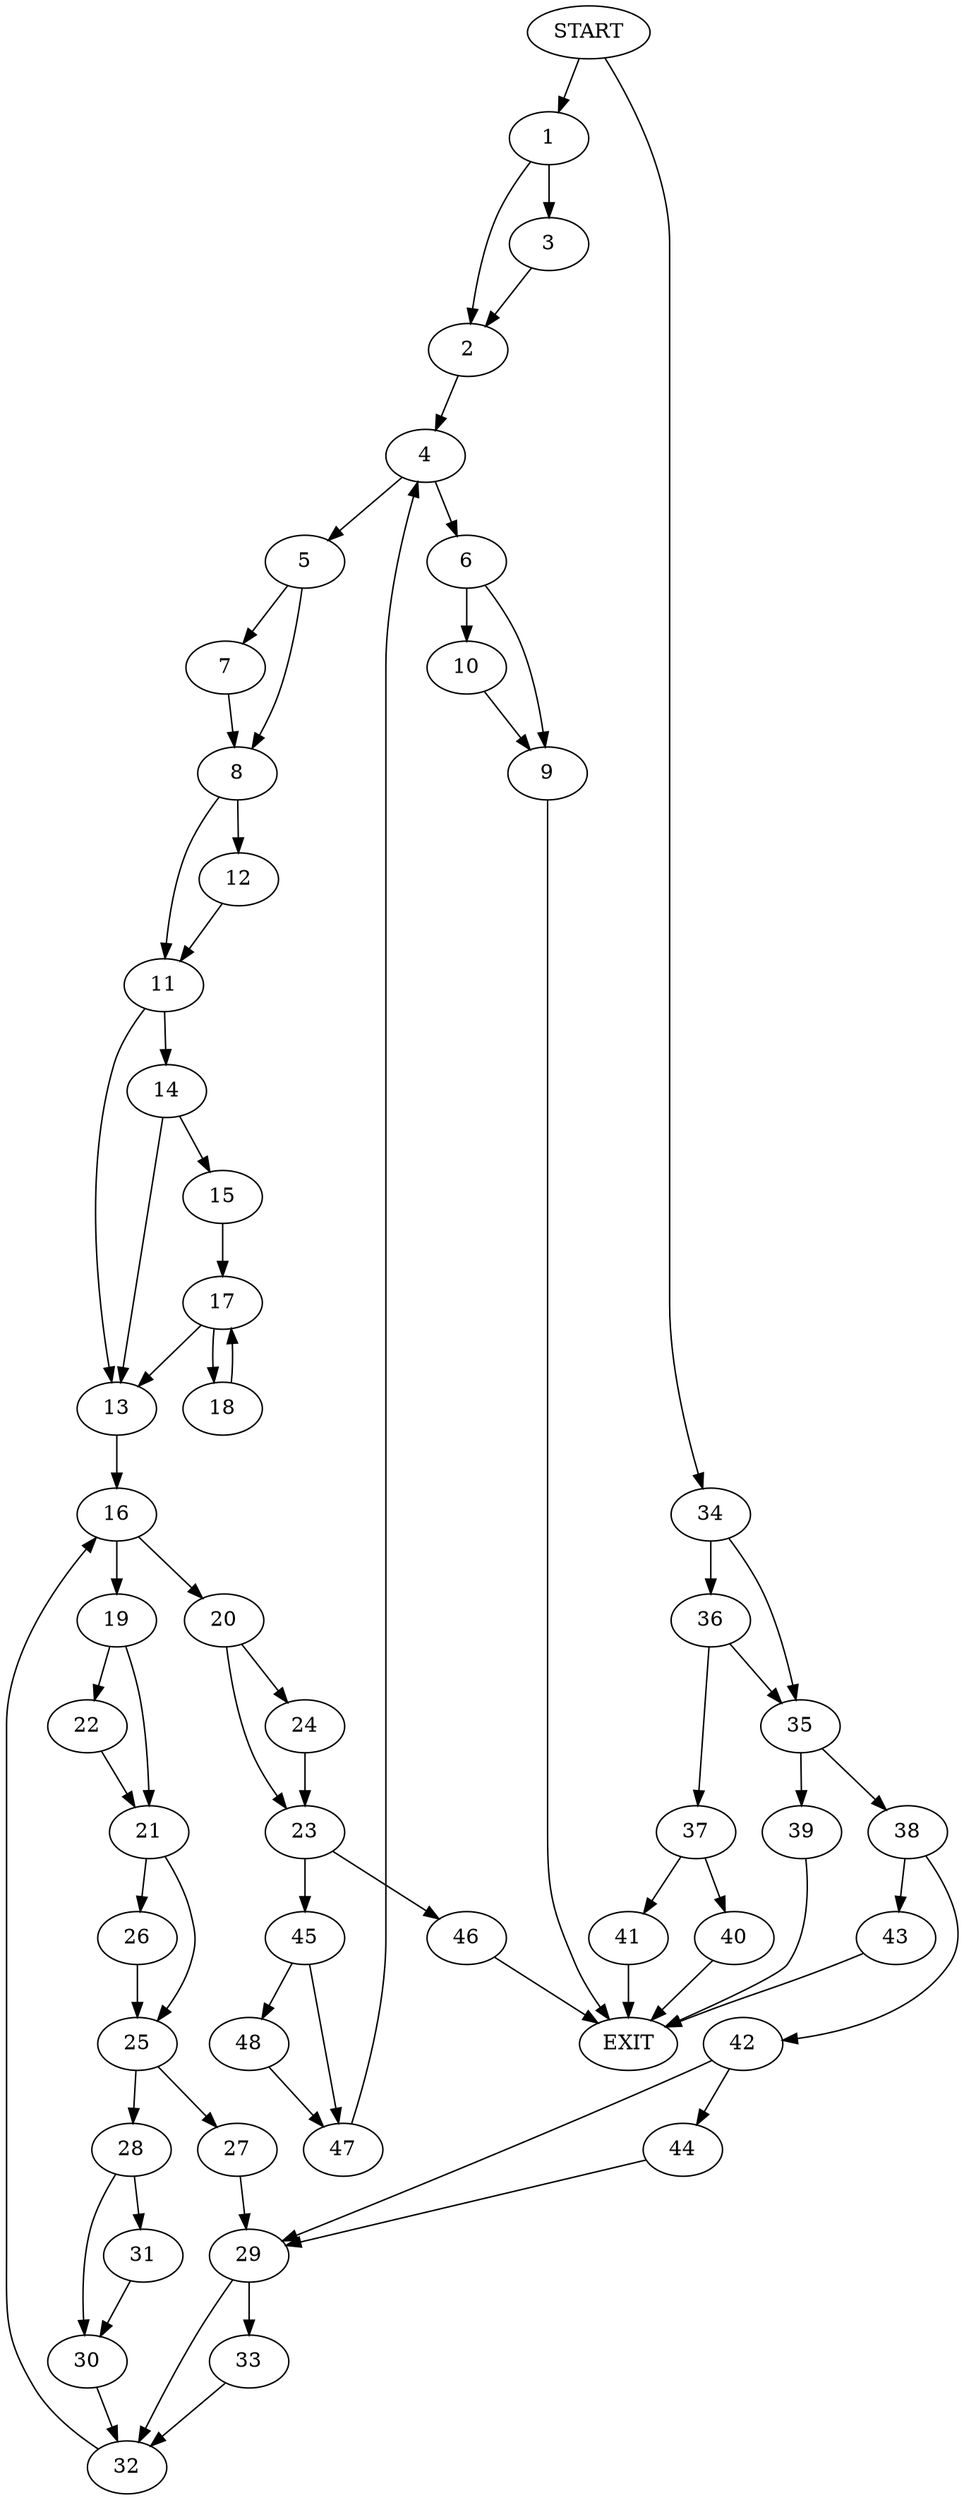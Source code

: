 digraph {
0 [label="START"]
49 [label="EXIT"]
0 -> 1
1 -> 2
1 -> 3
3 -> 2
2 -> 4
4 -> 5
4 -> 6
5 -> 7
5 -> 8
6 -> 9
6 -> 10
7 -> 8
8 -> 11
8 -> 12
12 -> 11
11 -> 13
11 -> 14
14 -> 13
14 -> 15
13 -> 16
15 -> 17
17 -> 13
17 -> 18
18 -> 17
16 -> 19
16 -> 20
19 -> 21
19 -> 22
20 -> 23
20 -> 24
21 -> 25
21 -> 26
22 -> 21
25 -> 27
25 -> 28
26 -> 25
27 -> 29
28 -> 30
28 -> 31
31 -> 30
30 -> 32
32 -> 16
29 -> 33
29 -> 32
0 -> 34
34 -> 35
34 -> 36
36 -> 35
36 -> 37
35 -> 38
35 -> 39
37 -> 40
37 -> 41
41 -> 49
40 -> 49
38 -> 42
38 -> 43
39 -> 49
43 -> 49
42 -> 29
42 -> 44
44 -> 29
33 -> 32
24 -> 23
23 -> 45
23 -> 46
46 -> 49
45 -> 47
45 -> 48
48 -> 47
47 -> 4
10 -> 9
9 -> 49
}
